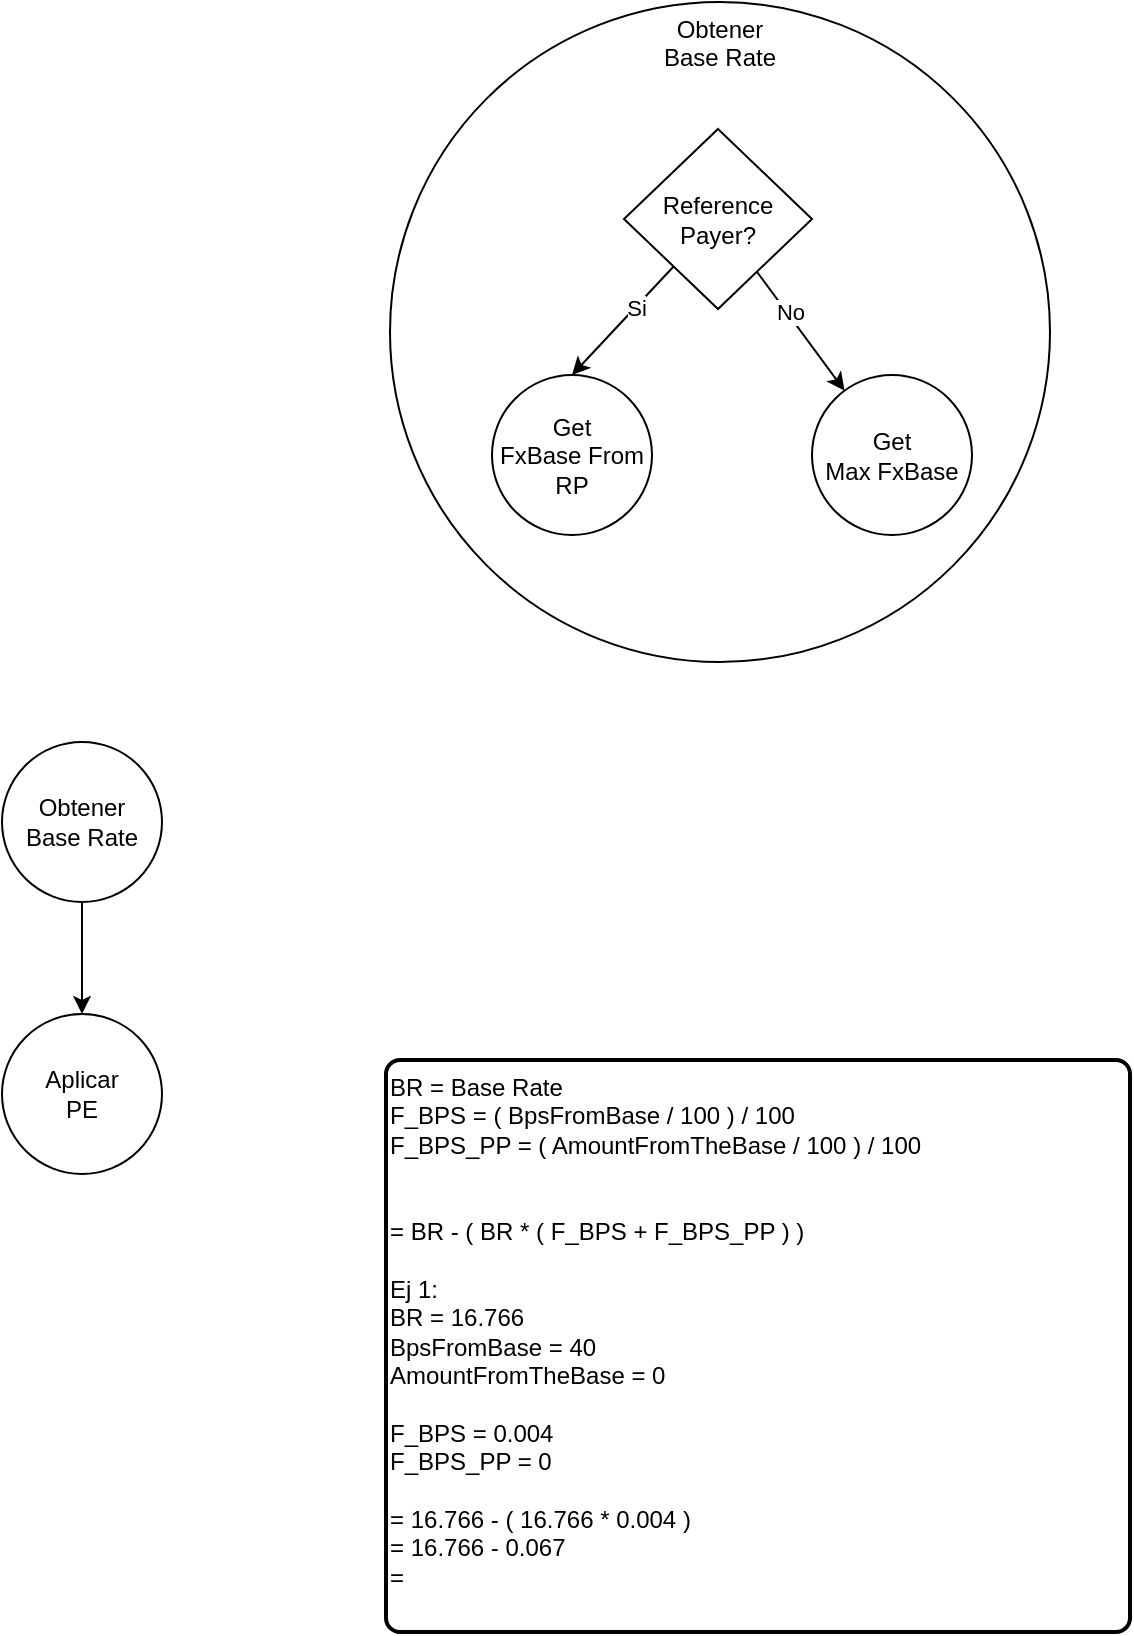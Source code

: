 <mxfile version="22.1.21" type="github">
  <diagram name="Página-1" id="_P0-jLwjL5VsI47phMsy">
    <mxGraphModel dx="989" dy="909" grid="0" gridSize="10" guides="1" tooltips="1" connect="1" arrows="1" fold="1" page="0" pageScale="1" pageWidth="827" pageHeight="1169" math="0" shadow="0">
      <root>
        <mxCell id="0" />
        <mxCell id="1" parent="0" />
        <mxCell id="55w-Nb8C0aCBHZfSoHmd-3" value="" style="edgeStyle=orthogonalEdgeStyle;rounded=0;orthogonalLoop=1;jettySize=auto;html=1;" edge="1" parent="1" source="55w-Nb8C0aCBHZfSoHmd-1" target="55w-Nb8C0aCBHZfSoHmd-2">
          <mxGeometry relative="1" as="geometry" />
        </mxCell>
        <mxCell id="55w-Nb8C0aCBHZfSoHmd-1" value="Obtener&lt;br&gt;Base Rate" style="ellipse;whiteSpace=wrap;html=1;aspect=fixed;" vertex="1" parent="1">
          <mxGeometry x="109" y="126" width="80" height="80" as="geometry" />
        </mxCell>
        <mxCell id="55w-Nb8C0aCBHZfSoHmd-2" value="Aplicar&lt;br&gt;PE" style="ellipse;whiteSpace=wrap;html=1;aspect=fixed;" vertex="1" parent="1">
          <mxGeometry x="109" y="262" width="80" height="80" as="geometry" />
        </mxCell>
        <mxCell id="55w-Nb8C0aCBHZfSoHmd-13" value="" style="group" vertex="1" connectable="0" parent="1">
          <mxGeometry x="303" y="-244" width="330" height="330" as="geometry" />
        </mxCell>
        <mxCell id="55w-Nb8C0aCBHZfSoHmd-12" value="Obtener&lt;br&gt;Base Rate" style="ellipse;whiteSpace=wrap;html=1;aspect=fixed;horizontal=1;verticalAlign=top;" vertex="1" parent="55w-Nb8C0aCBHZfSoHmd-13">
          <mxGeometry width="330" height="330" as="geometry" />
        </mxCell>
        <mxCell id="55w-Nb8C0aCBHZfSoHmd-5" value="Get&lt;br&gt;FxBase From&lt;br&gt;RP" style="ellipse;whiteSpace=wrap;html=1;aspect=fixed;" vertex="1" parent="55w-Nb8C0aCBHZfSoHmd-13">
          <mxGeometry x="51" y="186.5" width="80" height="80" as="geometry" />
        </mxCell>
        <mxCell id="55w-Nb8C0aCBHZfSoHmd-6" value="Get&lt;br&gt;Max FxBase" style="ellipse;whiteSpace=wrap;html=1;aspect=fixed;" vertex="1" parent="55w-Nb8C0aCBHZfSoHmd-13">
          <mxGeometry x="211" y="186.5" width="80" height="80" as="geometry" />
        </mxCell>
        <mxCell id="55w-Nb8C0aCBHZfSoHmd-8" style="rounded=0;orthogonalLoop=1;jettySize=auto;html=1;entryX=0.5;entryY=0;entryDx=0;entryDy=0;" edge="1" parent="55w-Nb8C0aCBHZfSoHmd-13" source="55w-Nb8C0aCBHZfSoHmd-7" target="55w-Nb8C0aCBHZfSoHmd-5">
          <mxGeometry relative="1" as="geometry" />
        </mxCell>
        <mxCell id="55w-Nb8C0aCBHZfSoHmd-9" value="Si" style="edgeLabel;html=1;align=center;verticalAlign=middle;resizable=0;points=[];" vertex="1" connectable="0" parent="55w-Nb8C0aCBHZfSoHmd-8">
          <mxGeometry x="-0.253" relative="1" as="geometry">
            <mxPoint as="offset" />
          </mxGeometry>
        </mxCell>
        <mxCell id="55w-Nb8C0aCBHZfSoHmd-10" style="rounded=0;orthogonalLoop=1;jettySize=auto;html=1;" edge="1" parent="55w-Nb8C0aCBHZfSoHmd-13" source="55w-Nb8C0aCBHZfSoHmd-7" target="55w-Nb8C0aCBHZfSoHmd-6">
          <mxGeometry relative="1" as="geometry" />
        </mxCell>
        <mxCell id="55w-Nb8C0aCBHZfSoHmd-11" value="No" style="edgeLabel;html=1;align=center;verticalAlign=middle;resizable=0;points=[];" vertex="1" connectable="0" parent="55w-Nb8C0aCBHZfSoHmd-10">
          <mxGeometry x="-0.318" y="2" relative="1" as="geometry">
            <mxPoint y="1" as="offset" />
          </mxGeometry>
        </mxCell>
        <mxCell id="55w-Nb8C0aCBHZfSoHmd-7" value="Reference&lt;br style=&quot;border-color: var(--border-color);&quot;&gt;Payer?" style="rhombus;whiteSpace=wrap;html=1;" vertex="1" parent="55w-Nb8C0aCBHZfSoHmd-13">
          <mxGeometry x="117" y="63.5" width="94" height="90" as="geometry" />
        </mxCell>
        <mxCell id="55w-Nb8C0aCBHZfSoHmd-14" value="BR = Base Rate&lt;br&gt;F_BPS = ( BpsFromBase / 100 ) / 100&lt;br&gt;F_BPS_PP = ( AmountFromTheBase / 100 ) / 100&lt;br&gt;&lt;br&gt;&amp;nbsp;&lt;br&gt;= BR - ( BR * ( F_BPS + F_BPS_PP ) )&lt;br&gt;&lt;br&gt;Ej 1:&lt;br&gt;BR = 16.766&lt;br&gt;BpsFromBase = 40&lt;br&gt;AmountFromTheBase = 0&lt;br&gt;&lt;br&gt;F_BPS = 0.004&lt;br&gt;F_BPS_PP = 0&lt;br&gt;&lt;br&gt;= 16.766 - ( 16.766 * 0.004 )&lt;br&gt;= 16.766 - 0.067&lt;br&gt;=&amp;nbsp;" style="rounded=1;whiteSpace=wrap;html=1;absoluteArcSize=1;arcSize=14;strokeWidth=2;align=left;verticalAlign=top;" vertex="1" parent="1">
          <mxGeometry x="301" y="285" width="372" height="286" as="geometry" />
        </mxCell>
      </root>
    </mxGraphModel>
  </diagram>
</mxfile>
